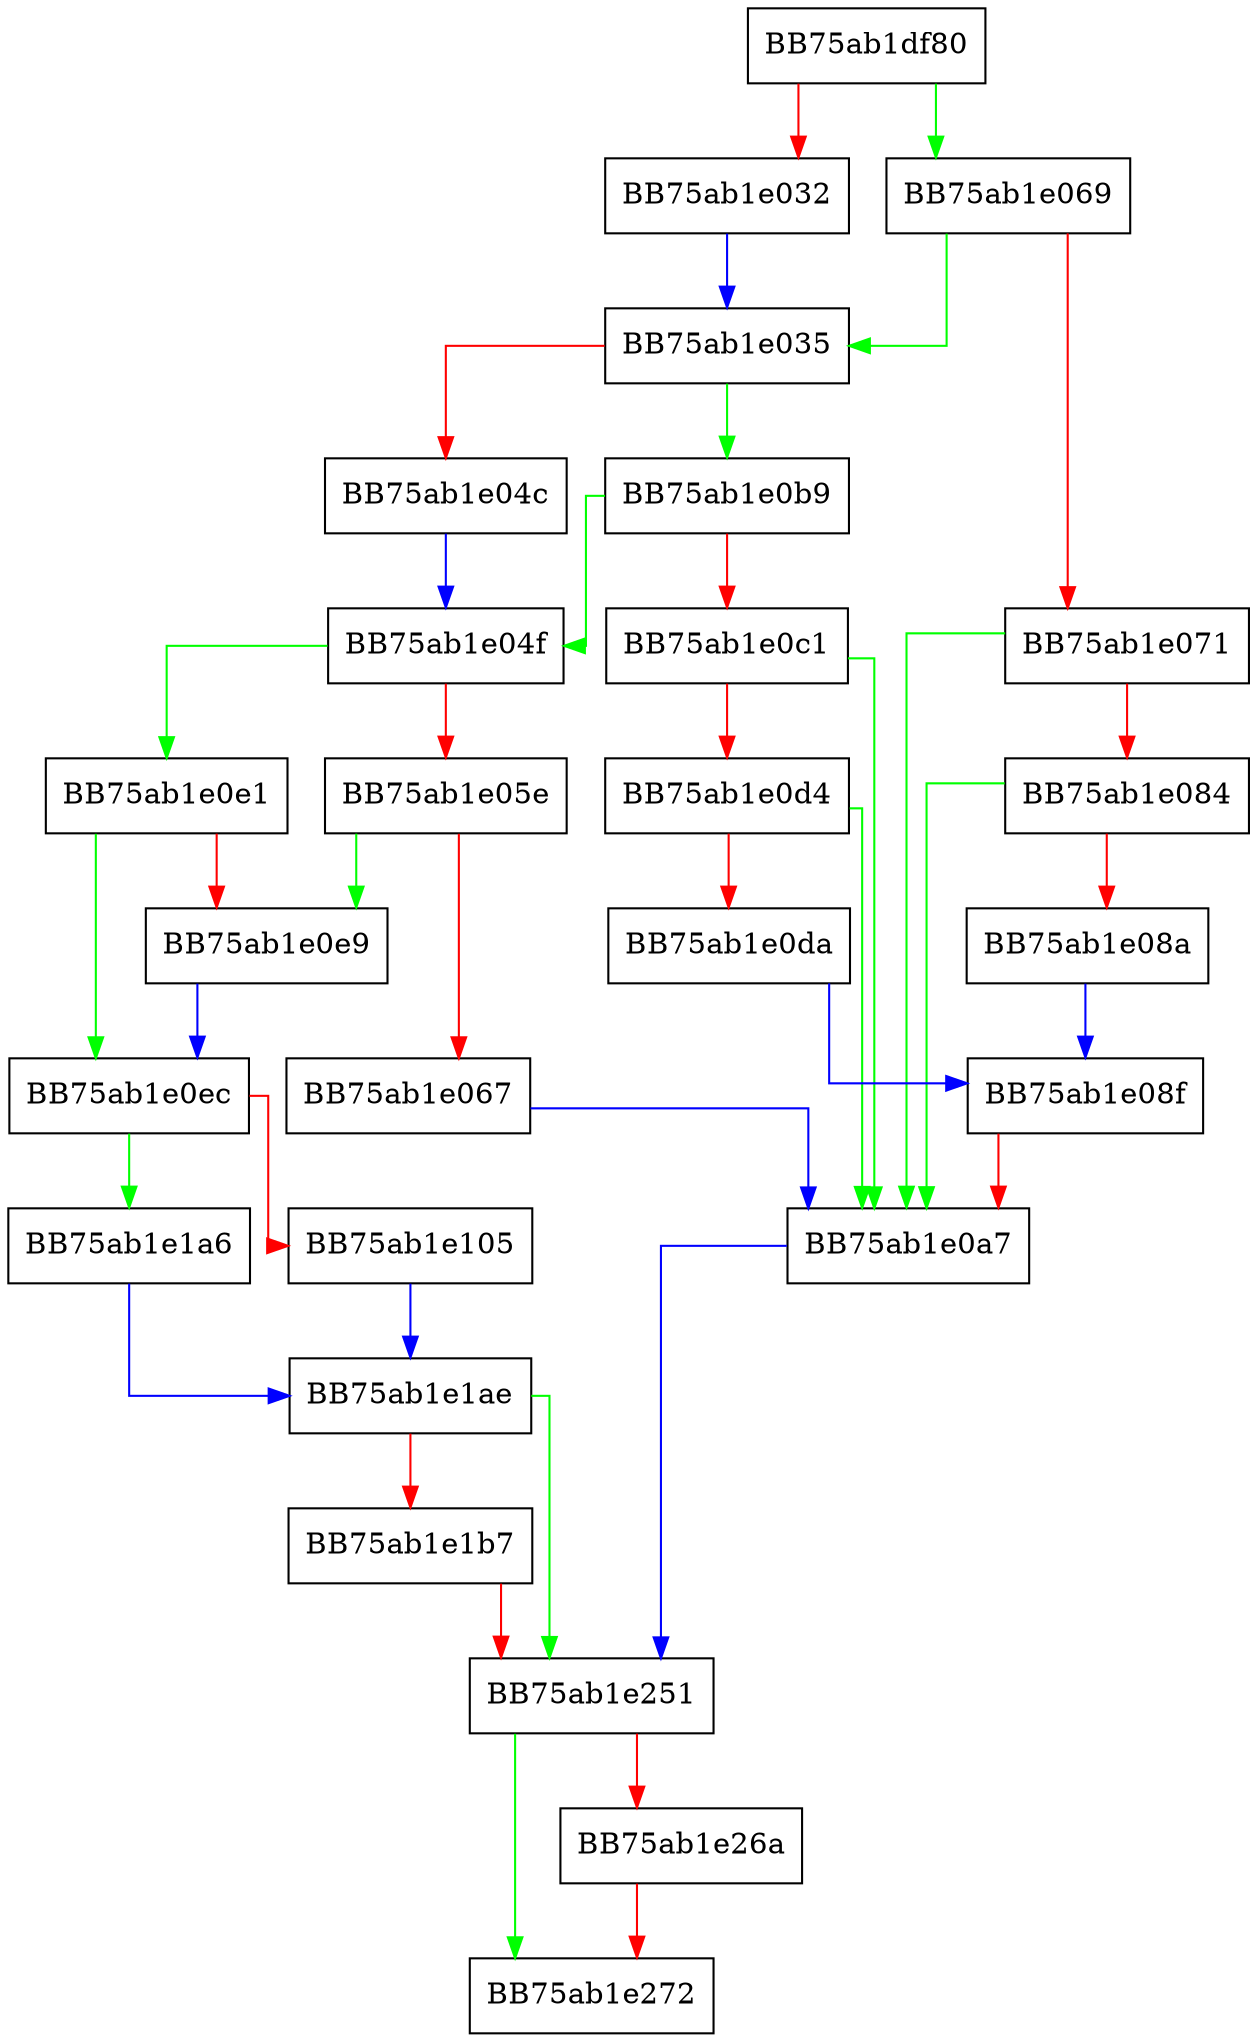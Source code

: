 digraph QueryFirewallRule {
  node [shape="box"];
  graph [splines=ortho];
  BB75ab1df80 -> BB75ab1e069 [color="green"];
  BB75ab1df80 -> BB75ab1e032 [color="red"];
  BB75ab1e032 -> BB75ab1e035 [color="blue"];
  BB75ab1e035 -> BB75ab1e0b9 [color="green"];
  BB75ab1e035 -> BB75ab1e04c [color="red"];
  BB75ab1e04c -> BB75ab1e04f [color="blue"];
  BB75ab1e04f -> BB75ab1e0e1 [color="green"];
  BB75ab1e04f -> BB75ab1e05e [color="red"];
  BB75ab1e05e -> BB75ab1e0e9 [color="green"];
  BB75ab1e05e -> BB75ab1e067 [color="red"];
  BB75ab1e067 -> BB75ab1e0a7 [color="blue"];
  BB75ab1e069 -> BB75ab1e035 [color="green"];
  BB75ab1e069 -> BB75ab1e071 [color="red"];
  BB75ab1e071 -> BB75ab1e0a7 [color="green"];
  BB75ab1e071 -> BB75ab1e084 [color="red"];
  BB75ab1e084 -> BB75ab1e0a7 [color="green"];
  BB75ab1e084 -> BB75ab1e08a [color="red"];
  BB75ab1e08a -> BB75ab1e08f [color="blue"];
  BB75ab1e08f -> BB75ab1e0a7 [color="red"];
  BB75ab1e0a7 -> BB75ab1e251 [color="blue"];
  BB75ab1e0b9 -> BB75ab1e04f [color="green"];
  BB75ab1e0b9 -> BB75ab1e0c1 [color="red"];
  BB75ab1e0c1 -> BB75ab1e0a7 [color="green"];
  BB75ab1e0c1 -> BB75ab1e0d4 [color="red"];
  BB75ab1e0d4 -> BB75ab1e0a7 [color="green"];
  BB75ab1e0d4 -> BB75ab1e0da [color="red"];
  BB75ab1e0da -> BB75ab1e08f [color="blue"];
  BB75ab1e0e1 -> BB75ab1e0ec [color="green"];
  BB75ab1e0e1 -> BB75ab1e0e9 [color="red"];
  BB75ab1e0e9 -> BB75ab1e0ec [color="blue"];
  BB75ab1e0ec -> BB75ab1e1a6 [color="green"];
  BB75ab1e0ec -> BB75ab1e105 [color="red"];
  BB75ab1e105 -> BB75ab1e1ae [color="blue"];
  BB75ab1e1a6 -> BB75ab1e1ae [color="blue"];
  BB75ab1e1ae -> BB75ab1e251 [color="green"];
  BB75ab1e1ae -> BB75ab1e1b7 [color="red"];
  BB75ab1e1b7 -> BB75ab1e251 [color="red"];
  BB75ab1e251 -> BB75ab1e272 [color="green"];
  BB75ab1e251 -> BB75ab1e26a [color="red"];
  BB75ab1e26a -> BB75ab1e272 [color="red"];
}
